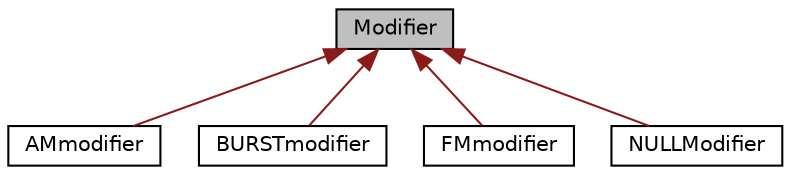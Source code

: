digraph "Modifier"
{
  edge [fontname="Helvetica",fontsize="10",labelfontname="Helvetica",labelfontsize="10"];
  node [fontname="Helvetica",fontsize="10",shape=record];
  Node0 [label="Modifier",height=0.2,width=0.4,color="black", fillcolor="grey75", style="filled", fontcolor="black"];
  Node0 -> Node1 [dir="back",color="firebrick4",fontsize="10",style="solid",fontname="Helvetica"];
  Node1 [label="AMmodifier",height=0.2,width=0.4,color="black", fillcolor="white", style="filled",URL="$class_a_mmodifier.html"];
  Node0 -> Node2 [dir="back",color="firebrick4",fontsize="10",style="solid",fontname="Helvetica"];
  Node2 [label="BURSTmodifier",height=0.2,width=0.4,color="black", fillcolor="white", style="filled",URL="$class_b_u_r_s_tmodifier.html"];
  Node0 -> Node3 [dir="back",color="firebrick4",fontsize="10",style="solid",fontname="Helvetica"];
  Node3 [label="FMmodifier",height=0.2,width=0.4,color="black", fillcolor="white", style="filled",URL="$class_f_mmodifier.html"];
  Node0 -> Node4 [dir="back",color="firebrick4",fontsize="10",style="solid",fontname="Helvetica"];
  Node4 [label="NULLModifier",height=0.2,width=0.4,color="black", fillcolor="white", style="filled",URL="$class_n_u_l_l_modifier.html"];
}

